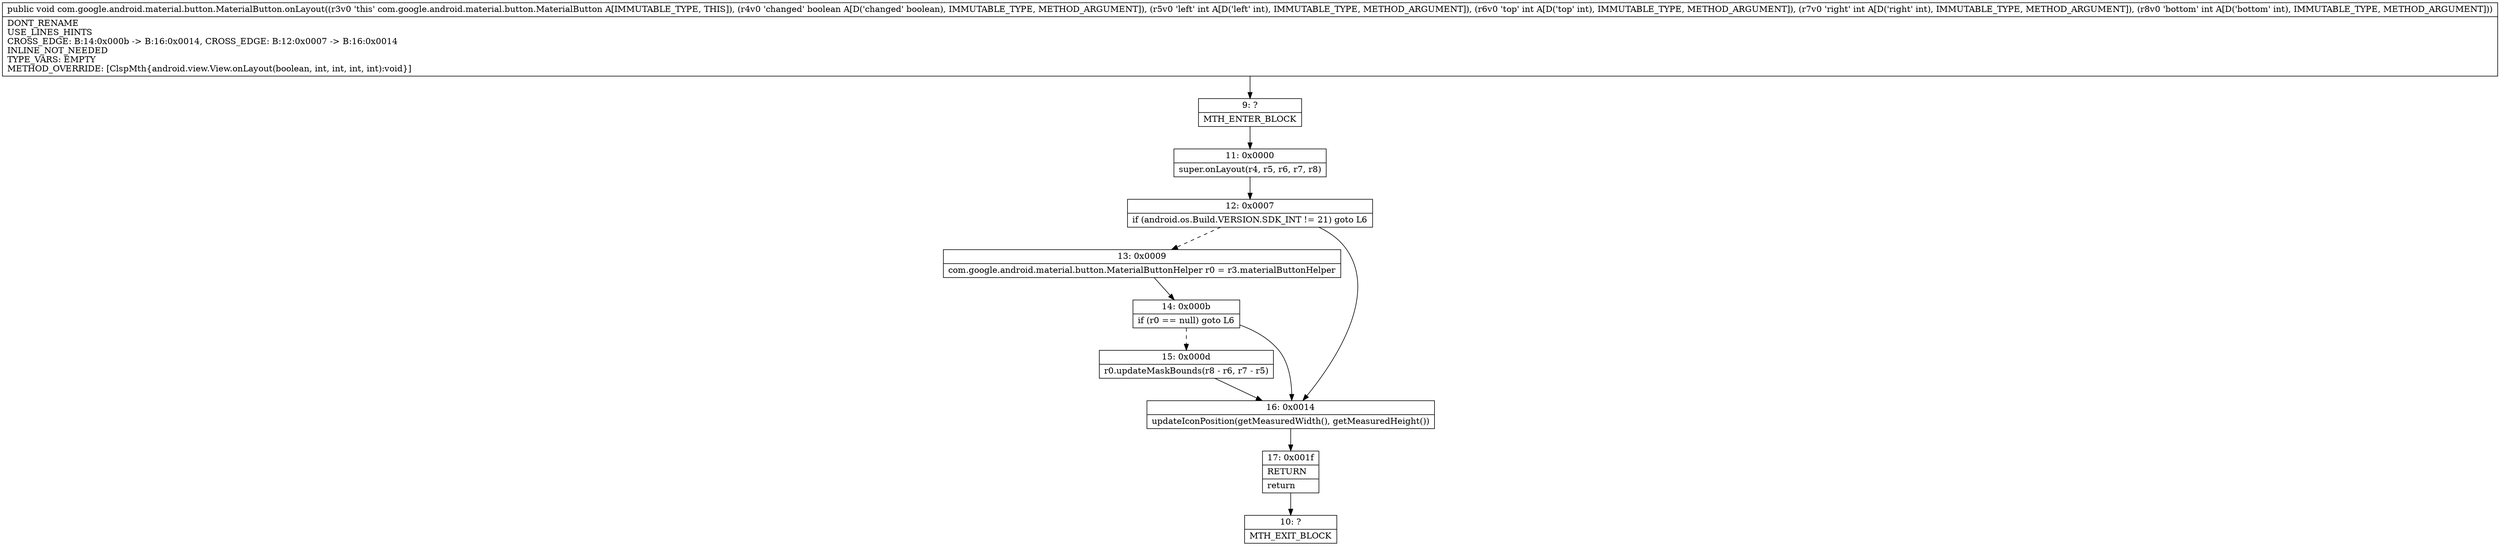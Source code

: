 digraph "CFG forcom.google.android.material.button.MaterialButton.onLayout(ZIIII)V" {
Node_9 [shape=record,label="{9\:\ ?|MTH_ENTER_BLOCK\l}"];
Node_11 [shape=record,label="{11\:\ 0x0000|super.onLayout(r4, r5, r6, r7, r8)\l}"];
Node_12 [shape=record,label="{12\:\ 0x0007|if (android.os.Build.VERSION.SDK_INT != 21) goto L6\l}"];
Node_13 [shape=record,label="{13\:\ 0x0009|com.google.android.material.button.MaterialButtonHelper r0 = r3.materialButtonHelper\l}"];
Node_14 [shape=record,label="{14\:\ 0x000b|if (r0 == null) goto L6\l}"];
Node_15 [shape=record,label="{15\:\ 0x000d|r0.updateMaskBounds(r8 \- r6, r7 \- r5)\l}"];
Node_16 [shape=record,label="{16\:\ 0x0014|updateIconPosition(getMeasuredWidth(), getMeasuredHeight())\l}"];
Node_17 [shape=record,label="{17\:\ 0x001f|RETURN\l|return\l}"];
Node_10 [shape=record,label="{10\:\ ?|MTH_EXIT_BLOCK\l}"];
MethodNode[shape=record,label="{public void com.google.android.material.button.MaterialButton.onLayout((r3v0 'this' com.google.android.material.button.MaterialButton A[IMMUTABLE_TYPE, THIS]), (r4v0 'changed' boolean A[D('changed' boolean), IMMUTABLE_TYPE, METHOD_ARGUMENT]), (r5v0 'left' int A[D('left' int), IMMUTABLE_TYPE, METHOD_ARGUMENT]), (r6v0 'top' int A[D('top' int), IMMUTABLE_TYPE, METHOD_ARGUMENT]), (r7v0 'right' int A[D('right' int), IMMUTABLE_TYPE, METHOD_ARGUMENT]), (r8v0 'bottom' int A[D('bottom' int), IMMUTABLE_TYPE, METHOD_ARGUMENT]))  | DONT_RENAME\lUSE_LINES_HINTS\lCROSS_EDGE: B:14:0x000b \-\> B:16:0x0014, CROSS_EDGE: B:12:0x0007 \-\> B:16:0x0014\lINLINE_NOT_NEEDED\lTYPE_VARS: EMPTY\lMETHOD_OVERRIDE: [ClspMth\{android.view.View.onLayout(boolean, int, int, int, int):void\}]\l}"];
MethodNode -> Node_9;Node_9 -> Node_11;
Node_11 -> Node_12;
Node_12 -> Node_13[style=dashed];
Node_12 -> Node_16;
Node_13 -> Node_14;
Node_14 -> Node_15[style=dashed];
Node_14 -> Node_16;
Node_15 -> Node_16;
Node_16 -> Node_17;
Node_17 -> Node_10;
}

